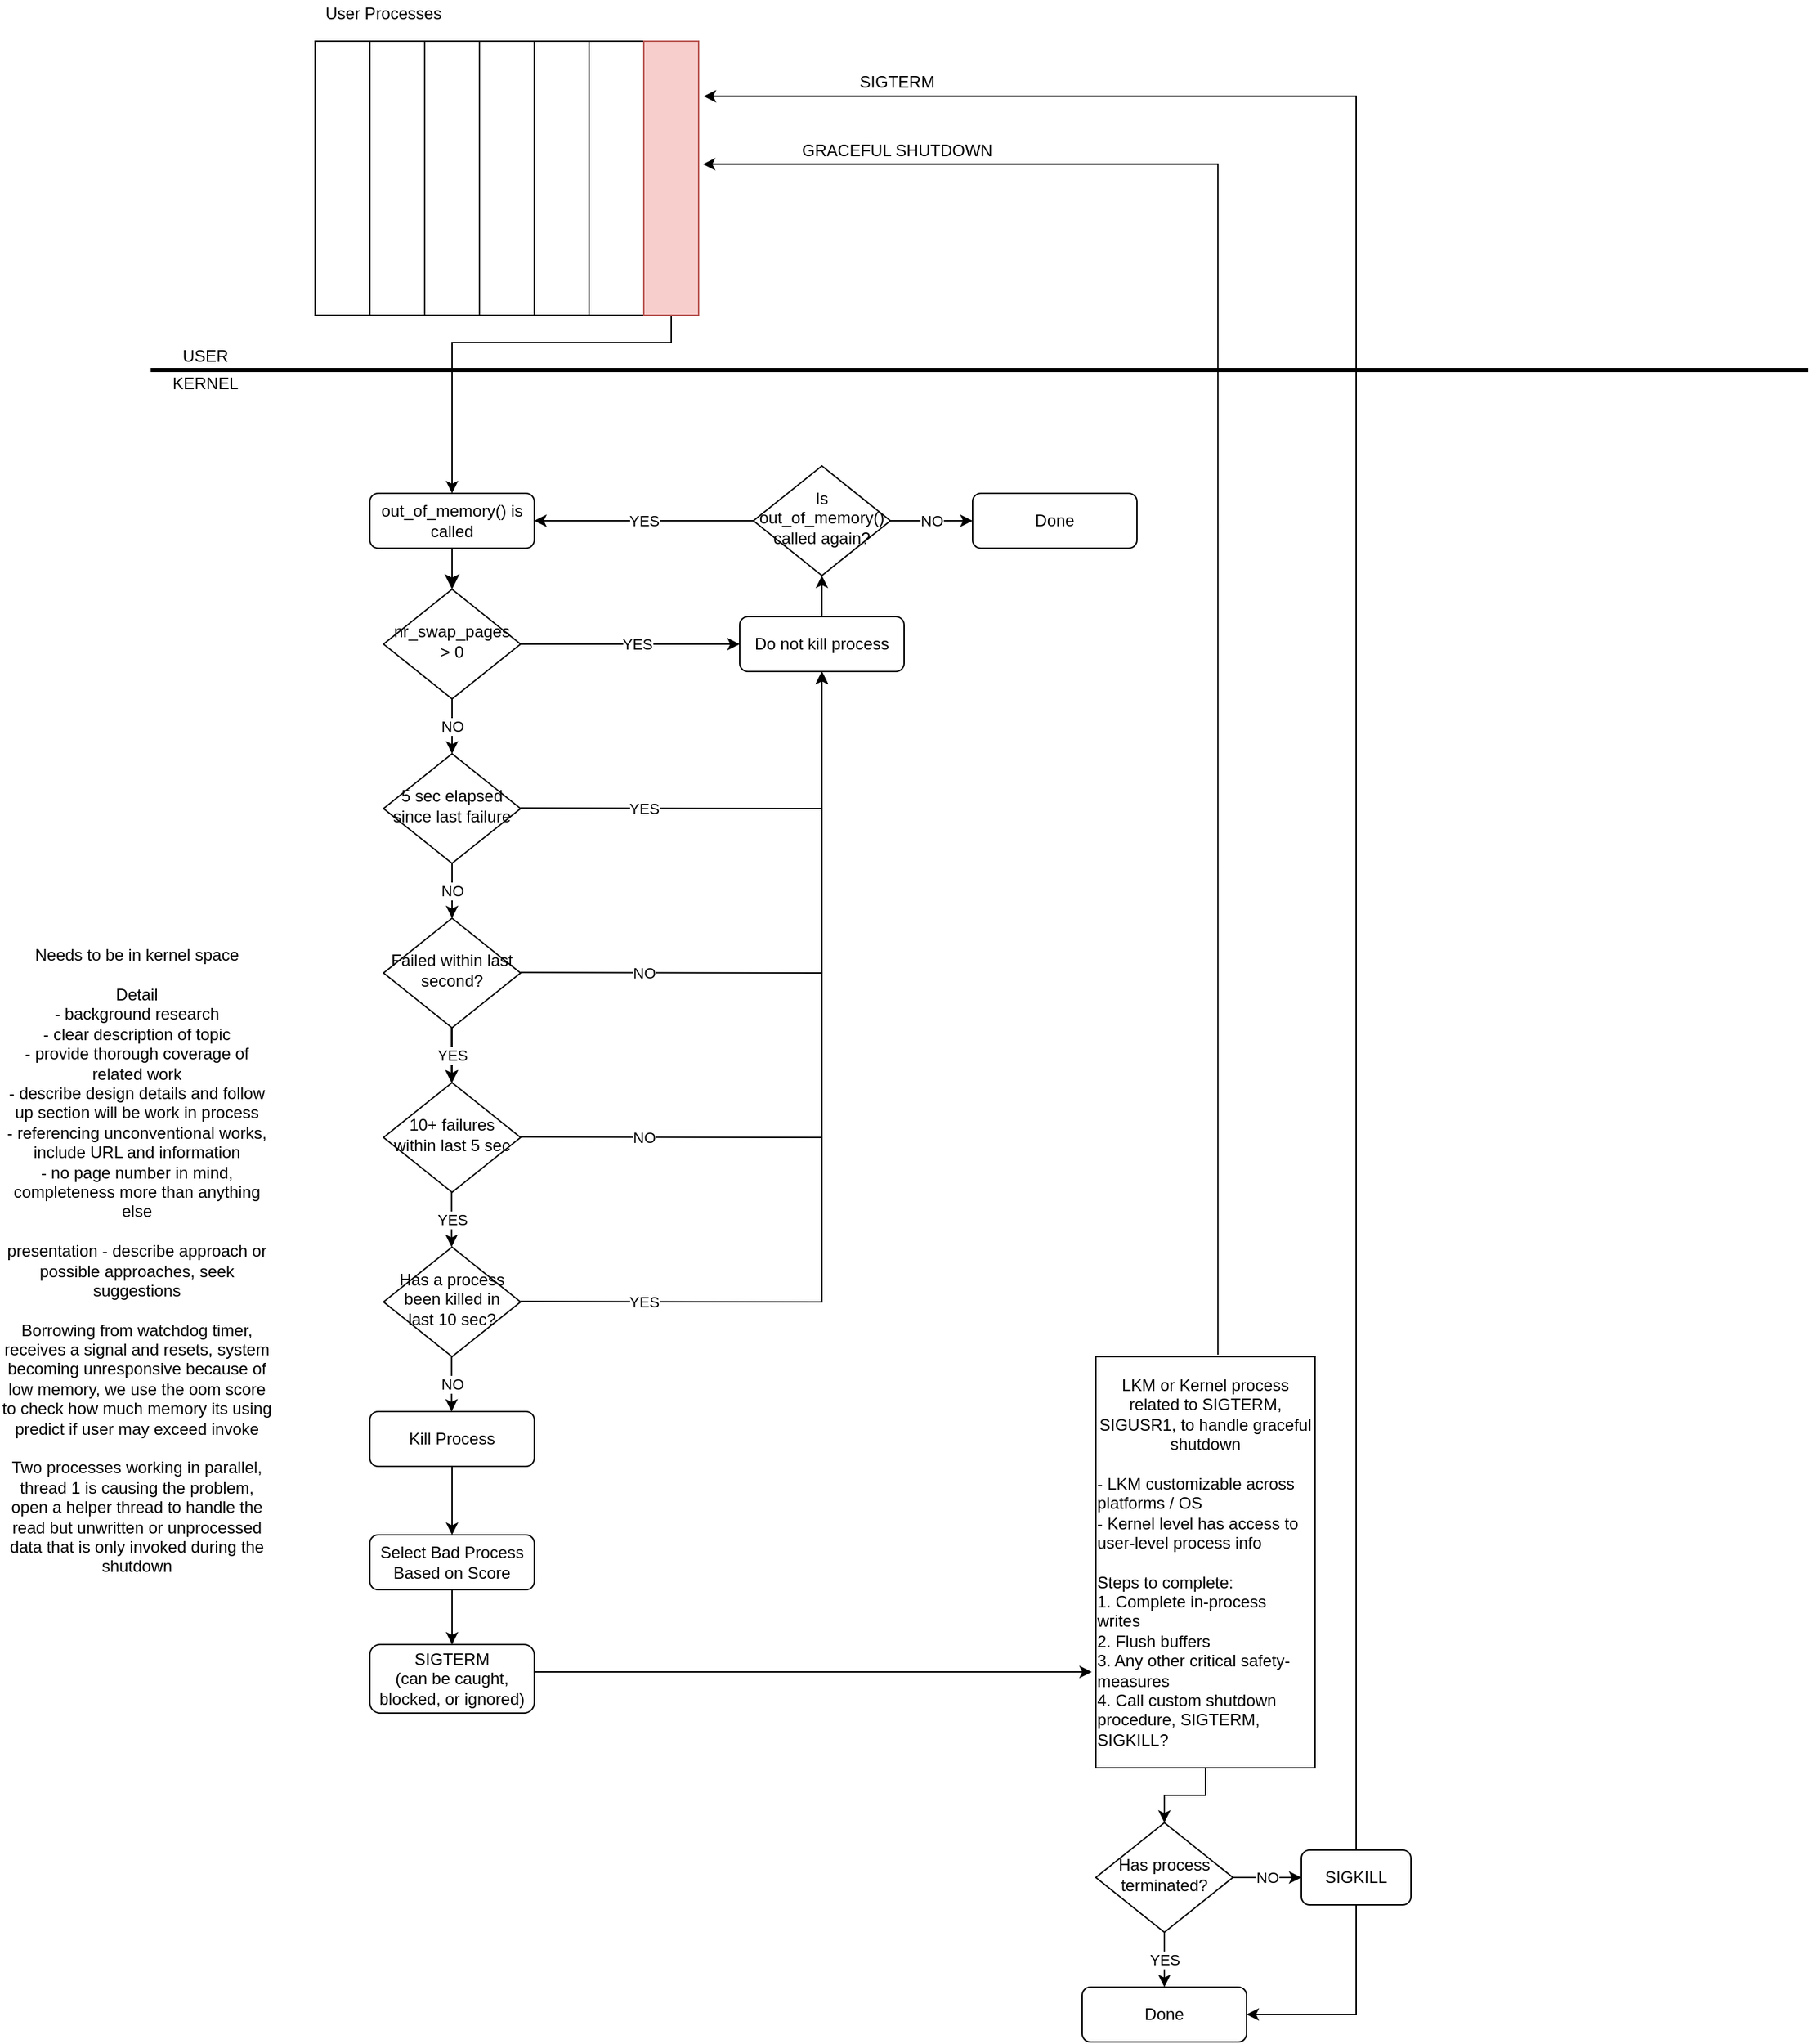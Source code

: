 <mxfile version="13.7.9" type="device"><diagram id="C5RBs43oDa-KdzZeNtuy" name="Page-1"><mxGraphModel dx="2889" dy="2270" grid="1" gridSize="10" guides="1" tooltips="1" connect="1" arrows="1" fold="1" page="1" pageScale="1" pageWidth="827" pageHeight="1169" math="0" shadow="0"><root><mxCell id="WIyWlLk6GJQsqaUBKTNV-0"/><mxCell id="WIyWlLk6GJQsqaUBKTNV-1" parent="WIyWlLk6GJQsqaUBKTNV-0"/><mxCell id="WIyWlLk6GJQsqaUBKTNV-2" value="" style="rounded=0;html=1;jettySize=auto;orthogonalLoop=1;fontSize=11;endArrow=classic;endFill=1;endSize=8;strokeWidth=1;shadow=0;labelBackgroundColor=none;edgeStyle=orthogonalEdgeStyle;" parent="WIyWlLk6GJQsqaUBKTNV-1" source="WIyWlLk6GJQsqaUBKTNV-3" target="WIyWlLk6GJQsqaUBKTNV-6" edge="1"><mxGeometry relative="1" as="geometry"/></mxCell><mxCell id="WIyWlLk6GJQsqaUBKTNV-3" value="out_of_memory() is called" style="rounded=1;whiteSpace=wrap;html=1;fontSize=12;glass=0;strokeWidth=1;shadow=0;" parent="WIyWlLk6GJQsqaUBKTNV-1" vertex="1"><mxGeometry x="160" y="10" width="120" height="40" as="geometry"/></mxCell><mxCell id="WIyWlLk6GJQsqaUBKTNV-6" value="nr_swap_pages &amp;gt; 0" style="rhombus;whiteSpace=wrap;html=1;shadow=0;fontFamily=Helvetica;fontSize=12;align=center;strokeWidth=1;spacing=6;spacingTop=-4;" parent="WIyWlLk6GJQsqaUBKTNV-1" vertex="1"><mxGeometry x="170" y="80" width="100" height="80" as="geometry"/></mxCell><mxCell id="WIyWlLk6GJQsqaUBKTNV-10" value="5 sec elapsed since last failure" style="rhombus;whiteSpace=wrap;html=1;shadow=0;fontFamily=Helvetica;fontSize=12;align=center;strokeWidth=1;spacing=6;spacingTop=-4;" parent="WIyWlLk6GJQsqaUBKTNV-1" vertex="1"><mxGeometry x="170" y="200" width="100" height="80" as="geometry"/></mxCell><mxCell id="oBcFp4ySbcSrvBcjU_B2-39" style="edgeStyle=orthogonalEdgeStyle;rounded=0;orthogonalLoop=1;jettySize=auto;html=1;exitX=0.5;exitY=1;exitDx=0;exitDy=0;entryX=0.5;entryY=0;entryDx=0;entryDy=0;endArrow=classic;endFill=1;" parent="WIyWlLk6GJQsqaUBKTNV-1" source="WIyWlLk6GJQsqaUBKTNV-11" target="oBcFp4ySbcSrvBcjU_B2-38" edge="1"><mxGeometry relative="1" as="geometry"/></mxCell><mxCell id="WIyWlLk6GJQsqaUBKTNV-11" value="Kill Process" style="rounded=1;whiteSpace=wrap;html=1;fontSize=12;glass=0;strokeWidth=1;shadow=0;" parent="WIyWlLk6GJQsqaUBKTNV-1" vertex="1"><mxGeometry x="160" y="680" width="120" height="40" as="geometry"/></mxCell><mxCell id="oBcFp4ySbcSrvBcjU_B2-13" style="edgeStyle=orthogonalEdgeStyle;rounded=0;orthogonalLoop=1;jettySize=auto;html=1;exitX=0.5;exitY=0;exitDx=0;exitDy=0;entryX=0.5;entryY=1;entryDx=0;entryDy=0;endArrow=classic;endFill=1;" parent="WIyWlLk6GJQsqaUBKTNV-1" source="WIyWlLk6GJQsqaUBKTNV-12" target="oBcFp4ySbcSrvBcjU_B2-11" edge="1"><mxGeometry relative="1" as="geometry"/></mxCell><mxCell id="WIyWlLk6GJQsqaUBKTNV-12" value="Do not kill process" style="rounded=1;whiteSpace=wrap;html=1;fontSize=12;glass=0;strokeWidth=1;shadow=0;" parent="WIyWlLk6GJQsqaUBKTNV-1" vertex="1"><mxGeometry x="430" y="100" width="120" height="40" as="geometry"/></mxCell><mxCell id="oBcFp4ySbcSrvBcjU_B2-23" value="" style="edgeStyle=orthogonalEdgeStyle;rounded=0;orthogonalLoop=1;jettySize=auto;html=1;endArrow=classic;endFill=1;" parent="WIyWlLk6GJQsqaUBKTNV-1" source="oBcFp4ySbcSrvBcjU_B2-0" target="oBcFp4ySbcSrvBcjU_B2-2" edge="1"><mxGeometry relative="1" as="geometry"/></mxCell><mxCell id="oBcFp4ySbcSrvBcjU_B2-0" value="Failed within last second?&lt;span style=&quot;color: rgba(0 , 0 , 0 , 0) ; font-family: monospace ; font-size: 0px&quot;&gt;%3CmxGraphModel%3E%3Croot%3E%3CmxCell%20id%3D%220%22%2F%3E%3CmxCell%20id%3D%221%22%20parent%3D%220%22%2F%3E%3CmxCell%20id%3D%222%22%20value%3D%22%22%20style%3D%22edgeStyle%3DorthogonalEdgeStyle%3Brounded%3D0%3BorthogonalLoop%3D1%3BjettySize%3Dauto%3Bhtml%3D1%3B%22%20edge%3D%221%22%20source%3D%223%22%20parent%3D%221%22%3E%3CmxGeometry%20relative%3D%221%22%20as%3D%22geometry%22%3E%3CmxPoint%20x%3D%22220%22%20y%3D%22450%22%20as%3D%22targetPoint%22%2F%3E%3C%2FmxGeometry%3E%3C%2FmxCell%3E%3CmxCell%20id%3D%223%22%20value%3D%225%20sec%20elapsed%20since%20last%20failure%22%20style%3D%22rhombus%3BwhiteSpace%3Dwrap%3Bhtml%3D1%3Bshadow%3D0%3BfontFamily%3DHelvetica%3BfontSize%3D12%3Balign%3Dcenter%3BstrokeWidth%3D1%3Bspacing%3D6%3BspacingTop%3D-4%3B%22%20vertex%3D%221%22%20parent%3D%221%22%3E%3CmxGeometry%20x%3D%22170%22%20y%3D%22290%22%20width%3D%22100%22%20height%3D%2280%22%20as%3D%22geometry%22%2F%3E%3C%2FmxCell%3E%3C%2Froot%3E%3C%2FmxGraphModel%3E&lt;/span&gt;" style="rhombus;whiteSpace=wrap;html=1;shadow=0;fontFamily=Helvetica;fontSize=12;align=center;strokeWidth=1;spacing=6;spacingTop=-4;" parent="WIyWlLk6GJQsqaUBKTNV-1" vertex="1"><mxGeometry x="170" y="320" width="100" height="80" as="geometry"/></mxCell><mxCell id="oBcFp4ySbcSrvBcjU_B2-2" value="10+ failures within last 5 sec" style="rhombus;whiteSpace=wrap;html=1;shadow=0;fontFamily=Helvetica;fontSize=12;align=center;strokeWidth=1;spacing=6;spacingTop=-4;" parent="WIyWlLk6GJQsqaUBKTNV-1" vertex="1"><mxGeometry x="170" y="440" width="100" height="80" as="geometry"/></mxCell><mxCell id="oBcFp4ySbcSrvBcjU_B2-6" value="Has a process been killed in last 10 sec?" style="rhombus;whiteSpace=wrap;html=1;shadow=0;fontFamily=Helvetica;fontSize=12;align=center;strokeWidth=1;spacing=6;spacingTop=-4;" parent="WIyWlLk6GJQsqaUBKTNV-1" vertex="1"><mxGeometry x="170" y="560" width="100" height="80" as="geometry"/></mxCell><mxCell id="oBcFp4ySbcSrvBcjU_B2-11" value="Is out_of_memory() called again?" style="rhombus;whiteSpace=wrap;html=1;shadow=0;fontFamily=Helvetica;fontSize=12;align=center;strokeWidth=1;spacing=6;spacingTop=-4;" parent="WIyWlLk6GJQsqaUBKTNV-1" vertex="1"><mxGeometry x="440" y="-10" width="100" height="80" as="geometry"/></mxCell><mxCell id="oBcFp4ySbcSrvBcjU_B2-14" value="" style="endArrow=classic;html=1;exitX=1;exitY=0.5;exitDx=0;exitDy=0;" parent="WIyWlLk6GJQsqaUBKTNV-1" source="WIyWlLk6GJQsqaUBKTNV-6" edge="1"><mxGeometry relative="1" as="geometry"><mxPoint x="340" y="120" as="sourcePoint"/><mxPoint x="430" y="120" as="targetPoint"/></mxGeometry></mxCell><mxCell id="oBcFp4ySbcSrvBcjU_B2-15" value="YES" style="edgeLabel;resizable=0;html=1;align=center;verticalAlign=middle;" parent="oBcFp4ySbcSrvBcjU_B2-14" connectable="0" vertex="1"><mxGeometry relative="1" as="geometry"><mxPoint x="5.17" as="offset"/></mxGeometry></mxCell><mxCell id="oBcFp4ySbcSrvBcjU_B2-16" value="" style="endArrow=classic;html=1;exitX=0.5;exitY=1;exitDx=0;exitDy=0;entryX=0.5;entryY=0;entryDx=0;entryDy=0;" parent="WIyWlLk6GJQsqaUBKTNV-1" source="WIyWlLk6GJQsqaUBKTNV-6" target="WIyWlLk6GJQsqaUBKTNV-10" edge="1"><mxGeometry relative="1" as="geometry"><mxPoint x="340" y="120" as="sourcePoint"/><mxPoint x="440" y="120" as="targetPoint"/><Array as="points"/></mxGeometry></mxCell><mxCell id="oBcFp4ySbcSrvBcjU_B2-17" value="NO" style="edgeLabel;resizable=0;html=1;align=center;verticalAlign=middle;" parent="oBcFp4ySbcSrvBcjU_B2-16" connectable="0" vertex="1"><mxGeometry relative="1" as="geometry"/></mxCell><mxCell id="oBcFp4ySbcSrvBcjU_B2-18" value="" style="endArrow=classic;html=1;exitX=0.5;exitY=1;exitDx=0;exitDy=0;" parent="WIyWlLk6GJQsqaUBKTNV-1" source="WIyWlLk6GJQsqaUBKTNV-10" edge="1"><mxGeometry relative="1" as="geometry"><mxPoint x="160" y="170" as="sourcePoint"/><mxPoint x="220" y="320" as="targetPoint"/><Array as="points"/></mxGeometry></mxCell><mxCell id="oBcFp4ySbcSrvBcjU_B2-19" value="NO" style="edgeLabel;resizable=0;html=1;align=center;verticalAlign=middle;" parent="oBcFp4ySbcSrvBcjU_B2-18" connectable="0" vertex="1"><mxGeometry relative="1" as="geometry"/></mxCell><mxCell id="oBcFp4ySbcSrvBcjU_B2-20" value="" style="endArrow=classic;html=1;exitX=0.5;exitY=1;exitDx=0;exitDy=0;entryX=0.5;entryY=0;entryDx=0;entryDy=0;" parent="WIyWlLk6GJQsqaUBKTNV-1" edge="1"><mxGeometry relative="1" as="geometry"><mxPoint x="219.58" y="400" as="sourcePoint"/><mxPoint x="219.58" y="440" as="targetPoint"/><Array as="points"/></mxGeometry></mxCell><mxCell id="oBcFp4ySbcSrvBcjU_B2-21" value="YES" style="edgeLabel;resizable=0;html=1;align=center;verticalAlign=middle;" parent="oBcFp4ySbcSrvBcjU_B2-20" connectable="0" vertex="1"><mxGeometry relative="1" as="geometry"/></mxCell><mxCell id="oBcFp4ySbcSrvBcjU_B2-25" value="" style="endArrow=classic;html=1;exitX=0.5;exitY=1;exitDx=0;exitDy=0;" parent="WIyWlLk6GJQsqaUBKTNV-1" edge="1"><mxGeometry relative="1" as="geometry"><mxPoint x="219.66" y="520" as="sourcePoint"/><mxPoint x="219.66" y="560" as="targetPoint"/><Array as="points"/></mxGeometry></mxCell><mxCell id="oBcFp4ySbcSrvBcjU_B2-26" value="YES" style="edgeLabel;resizable=0;html=1;align=center;verticalAlign=middle;" parent="oBcFp4ySbcSrvBcjU_B2-25" connectable="0" vertex="1"><mxGeometry relative="1" as="geometry"/></mxCell><mxCell id="oBcFp4ySbcSrvBcjU_B2-27" value="" style="endArrow=classic;html=1;exitX=0.5;exitY=1;exitDx=0;exitDy=0;" parent="WIyWlLk6GJQsqaUBKTNV-1" edge="1"><mxGeometry relative="1" as="geometry"><mxPoint x="219.66" y="640" as="sourcePoint"/><mxPoint x="219.66" y="680" as="targetPoint"/><Array as="points"/></mxGeometry></mxCell><mxCell id="oBcFp4ySbcSrvBcjU_B2-28" value="NO" style="edgeLabel;resizable=0;html=1;align=center;verticalAlign=middle;" parent="oBcFp4ySbcSrvBcjU_B2-27" connectable="0" vertex="1"><mxGeometry relative="1" as="geometry"/></mxCell><mxCell id="oBcFp4ySbcSrvBcjU_B2-29" value="" style="endArrow=classic;html=1;exitX=1;exitY=0.5;exitDx=0;exitDy=0;entryX=0.5;entryY=1;entryDx=0;entryDy=0;rounded=0;" parent="WIyWlLk6GJQsqaUBKTNV-1" target="WIyWlLk6GJQsqaUBKTNV-12" edge="1"><mxGeometry relative="1" as="geometry"><mxPoint x="270" y="239.66" as="sourcePoint"/><mxPoint x="440" y="239.66" as="targetPoint"/><Array as="points"><mxPoint x="490" y="240"/></Array></mxGeometry></mxCell><mxCell id="oBcFp4ySbcSrvBcjU_B2-30" value="YES" style="edgeLabel;resizable=0;html=1;align=center;verticalAlign=middle;" parent="oBcFp4ySbcSrvBcjU_B2-29" connectable="0" vertex="1"><mxGeometry relative="1" as="geometry"><mxPoint x="-70" y="0.09" as="offset"/></mxGeometry></mxCell><mxCell id="oBcFp4ySbcSrvBcjU_B2-31" value="" style="endArrow=classic;html=1;exitX=1;exitY=0.5;exitDx=0;exitDy=0;rounded=0;" parent="WIyWlLk6GJQsqaUBKTNV-1" edge="1"><mxGeometry relative="1" as="geometry"><mxPoint x="270" y="359.66" as="sourcePoint"/><mxPoint x="490" y="140" as="targetPoint"/><Array as="points"><mxPoint x="490" y="360"/></Array></mxGeometry></mxCell><mxCell id="oBcFp4ySbcSrvBcjU_B2-32" value="NO" style="edgeLabel;resizable=0;html=1;align=center;verticalAlign=middle;" parent="oBcFp4ySbcSrvBcjU_B2-31" connectable="0" vertex="1"><mxGeometry relative="1" as="geometry"><mxPoint x="-130" as="offset"/></mxGeometry></mxCell><mxCell id="oBcFp4ySbcSrvBcjU_B2-33" value="" style="endArrow=classic;html=1;exitX=1;exitY=0.5;exitDx=0;exitDy=0;entryX=0.5;entryY=1;entryDx=0;entryDy=0;rounded=0;" parent="WIyWlLk6GJQsqaUBKTNV-1" target="WIyWlLk6GJQsqaUBKTNV-12" edge="1"><mxGeometry relative="1" as="geometry"><mxPoint x="270" y="479.66" as="sourcePoint"/><mxPoint x="490" y="150" as="targetPoint"/><Array as="points"><mxPoint x="490" y="480"/></Array></mxGeometry></mxCell><mxCell id="oBcFp4ySbcSrvBcjU_B2-34" value="NO" style="edgeLabel;resizable=0;html=1;align=center;verticalAlign=middle;" parent="oBcFp4ySbcSrvBcjU_B2-33" connectable="0" vertex="1"><mxGeometry relative="1" as="geometry"><mxPoint x="-130" y="60" as="offset"/></mxGeometry></mxCell><mxCell id="oBcFp4ySbcSrvBcjU_B2-36" value="" style="endArrow=classic;html=1;exitX=1;exitY=0.5;exitDx=0;exitDy=0;rounded=0;" parent="WIyWlLk6GJQsqaUBKTNV-1" edge="1"><mxGeometry relative="1" as="geometry"><mxPoint x="270" y="599.66" as="sourcePoint"/><mxPoint x="490" y="140" as="targetPoint"/><Array as="points"><mxPoint x="490" y="600"/></Array></mxGeometry></mxCell><mxCell id="oBcFp4ySbcSrvBcjU_B2-37" value="YES" style="edgeLabel;resizable=0;html=1;align=center;verticalAlign=middle;" parent="oBcFp4ySbcSrvBcjU_B2-36" connectable="0" vertex="1"><mxGeometry relative="1" as="geometry"><mxPoint x="-130" y="120" as="offset"/></mxGeometry></mxCell><mxCell id="oBcFp4ySbcSrvBcjU_B2-51" style="edgeStyle=orthogonalEdgeStyle;rounded=0;orthogonalLoop=1;jettySize=auto;html=1;entryX=0.5;entryY=0;entryDx=0;entryDy=0;endArrow=classic;endFill=1;" parent="WIyWlLk6GJQsqaUBKTNV-1" source="oBcFp4ySbcSrvBcjU_B2-38" target="oBcFp4ySbcSrvBcjU_B2-50" edge="1"><mxGeometry relative="1" as="geometry"/></mxCell><mxCell id="oBcFp4ySbcSrvBcjU_B2-38" value="Select Bad Process Based on Score" style="rounded=1;whiteSpace=wrap;html=1;fontSize=12;glass=0;strokeWidth=1;shadow=0;" parent="WIyWlLk6GJQsqaUBKTNV-1" vertex="1"><mxGeometry x="160" y="770" width="120" height="40" as="geometry"/></mxCell><mxCell id="oBcFp4ySbcSrvBcjU_B2-40" value="Done" style="rounded=1;whiteSpace=wrap;html=1;fontSize=12;glass=0;strokeWidth=1;shadow=0;" parent="WIyWlLk6GJQsqaUBKTNV-1" vertex="1"><mxGeometry x="680" y="1100" width="120" height="40" as="geometry"/></mxCell><mxCell id="oBcFp4ySbcSrvBcjU_B2-43" value="Has process terminated?" style="rhombus;whiteSpace=wrap;html=1;shadow=0;fontFamily=Helvetica;fontSize=12;align=center;strokeWidth=1;spacing=6;spacingTop=-4;" parent="WIyWlLk6GJQsqaUBKTNV-1" vertex="1"><mxGeometry x="690" y="980" width="100" height="80" as="geometry"/></mxCell><mxCell id="oBcFp4ySbcSrvBcjU_B2-48" value="" style="endArrow=classic;html=1;exitX=0.5;exitY=1;exitDx=0;exitDy=0;entryX=0.5;entryY=0;entryDx=0;entryDy=0;" parent="WIyWlLk6GJQsqaUBKTNV-1" source="oBcFp4ySbcSrvBcjU_B2-43" target="oBcFp4ySbcSrvBcjU_B2-40" edge="1"><mxGeometry relative="1" as="geometry"><mxPoint x="860" y="980" as="sourcePoint"/><mxPoint x="960" y="980" as="targetPoint"/></mxGeometry></mxCell><mxCell id="oBcFp4ySbcSrvBcjU_B2-49" value="YES" style="edgeLabel;resizable=0;html=1;align=center;verticalAlign=middle;" parent="oBcFp4ySbcSrvBcjU_B2-48" connectable="0" vertex="1"><mxGeometry relative="1" as="geometry"/></mxCell><mxCell id="oBcFp4ySbcSrvBcjU_B2-65" style="edgeStyle=orthogonalEdgeStyle;rounded=0;orthogonalLoop=1;jettySize=auto;html=1;endArrow=classic;endFill=1;" parent="WIyWlLk6GJQsqaUBKTNV-1" source="oBcFp4ySbcSrvBcjU_B2-50" edge="1"><mxGeometry relative="1" as="geometry"><mxPoint x="687" y="870" as="targetPoint"/><Array as="points"><mxPoint x="687" y="870"/></Array></mxGeometry></mxCell><mxCell id="oBcFp4ySbcSrvBcjU_B2-50" value="SIGTERM&lt;br&gt;(can be caught, blocked, or ignored)" style="rounded=1;whiteSpace=wrap;html=1;fontSize=12;glass=0;strokeWidth=1;shadow=0;" parent="WIyWlLk6GJQsqaUBKTNV-1" vertex="1"><mxGeometry x="160" y="850" width="120" height="50" as="geometry"/></mxCell><mxCell id="oBcFp4ySbcSrvBcjU_B2-53" value="" style="endArrow=classic;html=1;exitX=1;exitY=0.5;exitDx=0;exitDy=0;entryX=0;entryY=0.5;entryDx=0;entryDy=0;" parent="WIyWlLk6GJQsqaUBKTNV-1" source="oBcFp4ySbcSrvBcjU_B2-43" target="oBcFp4ySbcSrvBcjU_B2-55" edge="1"><mxGeometry relative="1" as="geometry"><mxPoint x="860" y="910" as="sourcePoint"/><mxPoint x="960" y="910" as="targetPoint"/></mxGeometry></mxCell><mxCell id="oBcFp4ySbcSrvBcjU_B2-54" value="NO" style="edgeLabel;resizable=0;html=1;align=center;verticalAlign=middle;" parent="oBcFp4ySbcSrvBcjU_B2-53" connectable="0" vertex="1"><mxGeometry relative="1" as="geometry"/></mxCell><mxCell id="oBcFp4ySbcSrvBcjU_B2-59" style="edgeStyle=orthogonalEdgeStyle;rounded=0;orthogonalLoop=1;jettySize=auto;html=1;exitX=0.5;exitY=1;exitDx=0;exitDy=0;endArrow=classic;endFill=1;entryX=1;entryY=0.5;entryDx=0;entryDy=0;" parent="WIyWlLk6GJQsqaUBKTNV-1" source="oBcFp4ySbcSrvBcjU_B2-55" target="oBcFp4ySbcSrvBcjU_B2-40" edge="1"><mxGeometry relative="1" as="geometry"><mxPoint x="880.034" y="1130" as="targetPoint"/></mxGeometry></mxCell><mxCell id="oBcFp4ySbcSrvBcjU_B2-79" style="edgeStyle=orthogonalEdgeStyle;rounded=0;orthogonalLoop=1;jettySize=auto;html=1;endArrow=classic;endFill=1;strokeWidth=1;entryX=1.093;entryY=0.201;entryDx=0;entryDy=0;entryPerimeter=0;" parent="WIyWlLk6GJQsqaUBKTNV-1" source="oBcFp4ySbcSrvBcjU_B2-55" target="oBcFp4ySbcSrvBcjU_B2-75" edge="1"><mxGeometry relative="1" as="geometry"><mxPoint x="820" y="-262.759" as="targetPoint"/><Array as="points"><mxPoint x="880" y="1020"/><mxPoint x="880" y="-280"/></Array></mxGeometry></mxCell><mxCell id="oBcFp4ySbcSrvBcjU_B2-55" value="SIGKILL" style="rounded=1;whiteSpace=wrap;html=1;fontSize=12;glass=0;strokeWidth=1;shadow=0;" parent="WIyWlLk6GJQsqaUBKTNV-1" vertex="1"><mxGeometry x="840" y="1000" width="80" height="40" as="geometry"/></mxCell><mxCell id="oBcFp4ySbcSrvBcjU_B2-60" value="" style="endArrow=none;html=1;strokeWidth=3;" parent="WIyWlLk6GJQsqaUBKTNV-1" edge="1"><mxGeometry width="50" height="50" relative="1" as="geometry"><mxPoint y="-80" as="sourcePoint"/><mxPoint x="1210" y="-80" as="targetPoint"/></mxGeometry></mxCell><mxCell id="oBcFp4ySbcSrvBcjU_B2-61" value="USER" style="text;html=1;strokeColor=none;fillColor=none;align=center;verticalAlign=middle;whiteSpace=wrap;rounded=0;" parent="WIyWlLk6GJQsqaUBKTNV-1" vertex="1"><mxGeometry x="20" y="-100" width="40" height="20" as="geometry"/></mxCell><mxCell id="oBcFp4ySbcSrvBcjU_B2-62" value="KERNEL" style="text;html=1;strokeColor=none;fillColor=none;align=center;verticalAlign=middle;whiteSpace=wrap;rounded=0;" parent="WIyWlLk6GJQsqaUBKTNV-1" vertex="1"><mxGeometry x="20" y="-80" width="40" height="20" as="geometry"/></mxCell><mxCell id="oBcFp4ySbcSrvBcjU_B2-67" style="edgeStyle=orthogonalEdgeStyle;rounded=0;orthogonalLoop=1;jettySize=auto;html=1;endArrow=classic;endFill=1;entryX=1.078;entryY=0.449;entryDx=0;entryDy=0;entryPerimeter=0;exitX=0.557;exitY=-0.005;exitDx=0;exitDy=0;exitPerimeter=0;" parent="WIyWlLk6GJQsqaUBKTNV-1" source="oBcFp4ySbcSrvBcjU_B2-86" target="oBcFp4ySbcSrvBcjU_B2-75" edge="1"><mxGeometry relative="1" as="geometry"><mxPoint x="410" y="-230" as="targetPoint"/><mxPoint x="755.034" y="811.914" as="sourcePoint"/><Array as="points"><mxPoint x="779" y="-230"/></Array></mxGeometry></mxCell><mxCell id="oBcFp4ySbcSrvBcjU_B2-69" value="" style="rounded=0;whiteSpace=wrap;html=1;" parent="WIyWlLk6GJQsqaUBKTNV-1" vertex="1"><mxGeometry x="120" y="-320" width="40" height="200" as="geometry"/></mxCell><mxCell id="oBcFp4ySbcSrvBcjU_B2-70" value="" style="rounded=0;whiteSpace=wrap;html=1;" parent="WIyWlLk6GJQsqaUBKTNV-1" vertex="1"><mxGeometry x="160" y="-320" width="40" height="200" as="geometry"/></mxCell><mxCell id="oBcFp4ySbcSrvBcjU_B2-71" value="" style="rounded=0;whiteSpace=wrap;html=1;" parent="WIyWlLk6GJQsqaUBKTNV-1" vertex="1"><mxGeometry x="200" y="-320" width="40" height="200" as="geometry"/></mxCell><mxCell id="oBcFp4ySbcSrvBcjU_B2-72" value="" style="rounded=0;whiteSpace=wrap;html=1;" parent="WIyWlLk6GJQsqaUBKTNV-1" vertex="1"><mxGeometry x="240" y="-320" width="40" height="200" as="geometry"/></mxCell><mxCell id="oBcFp4ySbcSrvBcjU_B2-73" value="" style="rounded=0;whiteSpace=wrap;html=1;" parent="WIyWlLk6GJQsqaUBKTNV-1" vertex="1"><mxGeometry x="280" y="-320" width="40" height="200" as="geometry"/></mxCell><mxCell id="oBcFp4ySbcSrvBcjU_B2-74" value="" style="rounded=0;whiteSpace=wrap;html=1;" parent="WIyWlLk6GJQsqaUBKTNV-1" vertex="1"><mxGeometry x="320" y="-320" width="40" height="200" as="geometry"/></mxCell><mxCell id="oBcFp4ySbcSrvBcjU_B2-77" style="edgeStyle=orthogonalEdgeStyle;rounded=0;orthogonalLoop=1;jettySize=auto;html=1;entryX=0.5;entryY=0;entryDx=0;entryDy=0;endArrow=classic;endFill=1;" parent="WIyWlLk6GJQsqaUBKTNV-1" source="oBcFp4ySbcSrvBcjU_B2-75" target="WIyWlLk6GJQsqaUBKTNV-3" edge="1"><mxGeometry relative="1" as="geometry"><Array as="points"><mxPoint x="380" y="-100"/><mxPoint x="220" y="-100"/></Array></mxGeometry></mxCell><mxCell id="oBcFp4ySbcSrvBcjU_B2-75" value="" style="rounded=0;whiteSpace=wrap;html=1;fillColor=#f8cecc;strokeColor=#b85450;" parent="WIyWlLk6GJQsqaUBKTNV-1" vertex="1"><mxGeometry x="360" y="-320" width="40" height="200" as="geometry"/></mxCell><mxCell id="oBcFp4ySbcSrvBcjU_B2-76" value="User Processes" style="text;html=1;strokeColor=none;fillColor=none;align=center;verticalAlign=middle;whiteSpace=wrap;rounded=0;" parent="WIyWlLk6GJQsqaUBKTNV-1" vertex="1"><mxGeometry x="120" y="-350" width="100" height="20" as="geometry"/></mxCell><mxCell id="oBcFp4ySbcSrvBcjU_B2-80" value="SIGTERM" style="text;html=1;strokeColor=none;fillColor=none;align=center;verticalAlign=middle;whiteSpace=wrap;rounded=0;" parent="WIyWlLk6GJQsqaUBKTNV-1" vertex="1"><mxGeometry x="525" y="-300" width="40" height="20" as="geometry"/></mxCell><mxCell id="oBcFp4ySbcSrvBcjU_B2-81" value="GRACEFUL SHUTDOWN" style="text;html=1;strokeColor=none;fillColor=none;align=center;verticalAlign=middle;whiteSpace=wrap;rounded=0;" parent="WIyWlLk6GJQsqaUBKTNV-1" vertex="1"><mxGeometry x="450" y="-240" width="190" as="geometry"/></mxCell><mxCell id="oBcFp4ySbcSrvBcjU_B2-87" style="edgeStyle=orthogonalEdgeStyle;rounded=0;orthogonalLoop=1;jettySize=auto;html=1;entryX=0.5;entryY=0;entryDx=0;entryDy=0;endArrow=classic;endFill=1;strokeWidth=1;" parent="WIyWlLk6GJQsqaUBKTNV-1" source="oBcFp4ySbcSrvBcjU_B2-86" target="oBcFp4ySbcSrvBcjU_B2-43" edge="1"><mxGeometry relative="1" as="geometry"/></mxCell><mxCell id="oBcFp4ySbcSrvBcjU_B2-86" value="&lt;span&gt;LKM or Kernel process related to SIGTERM, SIGUSR1, to handle graceful shutdown&lt;br&gt;&lt;br&gt;&lt;div style=&quot;text-align: left&quot;&gt;&lt;span&gt;- LKM customizable across platforms / OS&lt;/span&gt;&lt;/div&gt;&lt;div style=&quot;text-align: left&quot;&gt;&lt;span&gt;- Kernel level has access to user-level process info&lt;/span&gt;&lt;/div&gt;&lt;div style=&quot;text-align: left&quot;&gt;&lt;br&gt;&lt;/div&gt;&lt;div style=&quot;text-align: left&quot;&gt;Steps to complete:&lt;/div&gt;&lt;div style=&quot;text-align: left&quot;&gt;&lt;span&gt;1. Complete in-process writes&lt;/span&gt;&lt;/div&gt;&lt;div style=&quot;text-align: left&quot;&gt;2. Flush buffers&lt;/div&gt;&lt;div style=&quot;text-align: left&quot;&gt;3. Any other critical safety-measures&lt;/div&gt;&lt;div style=&quot;text-align: left&quot;&gt;4. Call custom shutdown procedure, SIGTERM, SIGKILL?&lt;/div&gt;&lt;/span&gt;" style="rounded=0;whiteSpace=wrap;html=1;" parent="WIyWlLk6GJQsqaUBKTNV-1" vertex="1"><mxGeometry x="690" y="640" width="160" height="300" as="geometry"/></mxCell><mxCell id="oBcFp4ySbcSrvBcjU_B2-88" value="" style="endArrow=classic;html=1;strokeWidth=1;exitX=0;exitY=0.5;exitDx=0;exitDy=0;entryX=1;entryY=0.5;entryDx=0;entryDy=0;" parent="WIyWlLk6GJQsqaUBKTNV-1" source="oBcFp4ySbcSrvBcjU_B2-11" target="WIyWlLk6GJQsqaUBKTNV-3" edge="1"><mxGeometry relative="1" as="geometry"><mxPoint x="500" y="70" as="sourcePoint"/><mxPoint x="600" y="70" as="targetPoint"/></mxGeometry></mxCell><mxCell id="oBcFp4ySbcSrvBcjU_B2-89" value="YES" style="edgeLabel;resizable=0;html=1;align=center;verticalAlign=middle;" parent="oBcFp4ySbcSrvBcjU_B2-88" connectable="0" vertex="1"><mxGeometry relative="1" as="geometry"/></mxCell><mxCell id="oBcFp4ySbcSrvBcjU_B2-92" value="Done" style="rounded=1;whiteSpace=wrap;html=1;fontSize=12;glass=0;strokeWidth=1;shadow=0;" parent="WIyWlLk6GJQsqaUBKTNV-1" vertex="1"><mxGeometry x="600" y="10" width="120" height="40" as="geometry"/></mxCell><mxCell id="oBcFp4ySbcSrvBcjU_B2-93" value="" style="endArrow=classic;html=1;strokeWidth=1;exitX=1;exitY=0.5;exitDx=0;exitDy=0;" parent="WIyWlLk6GJQsqaUBKTNV-1" source="oBcFp4ySbcSrvBcjU_B2-11" target="oBcFp4ySbcSrvBcjU_B2-92" edge="1"><mxGeometry relative="1" as="geometry"><mxPoint x="610" as="sourcePoint"/><mxPoint x="710" as="targetPoint"/></mxGeometry></mxCell><mxCell id="oBcFp4ySbcSrvBcjU_B2-94" value="NO" style="edgeLabel;resizable=0;html=1;align=center;verticalAlign=middle;" parent="oBcFp4ySbcSrvBcjU_B2-93" connectable="0" vertex="1"><mxGeometry relative="1" as="geometry"/></mxCell><mxCell id="zt6a6Y-jdztVvZBCXgRE-0" value="Needs to be in kernel space&lt;br&gt;&lt;br&gt;Detail&lt;br&gt;- background research&lt;br&gt;- clear description of topic&lt;br&gt;- provide thorough coverage of related work&lt;br&gt;- describe design details and follow up section will be work in process&lt;br&gt;- referencing unconventional works, include URL and information&lt;br&gt;- no page number in mind, completeness more than anything else&lt;br&gt;&lt;br&gt;presentation - describe approach or possible approaches, seek suggestions&lt;br&gt;&lt;br&gt;Borrowing from watchdog timer, receives a signal and resets, system becoming unresponsive because of low memory, we use the oom score to check how much memory its using predict if user may exceed invoke&lt;br&gt;&lt;br&gt;Two processes working in parallel, thread 1 is causing the problem, open a helper thread to handle the read but unwritten or unprocessed data that is only invoked during the shutdown" style="text;html=1;strokeColor=none;fillColor=none;align=center;verticalAlign=middle;whiteSpace=wrap;rounded=0;" vertex="1" parent="WIyWlLk6GJQsqaUBKTNV-1"><mxGeometry x="-110" y="430" width="200" height="280" as="geometry"/></mxCell></root></mxGraphModel></diagram></mxfile>